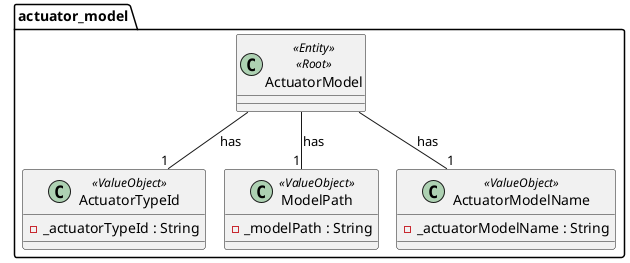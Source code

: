 @startuml
!pragma layout smetana

package actuator_model{

    class ActuatorModel <<Entity>> <<Root>>{

    }

     class ActuatorTypeId <<ValueObject>>{
        - _actuatorTypeId : String
     }

     class ModelPath <<ValueObject>>{
        - _modelPath : String
     }
     class ActuatorModelName <<ValueObject>>{
        - _actuatorModelName : String
     }
}

ActuatorModel  -- "1" ActuatorTypeId : has
ActuatorModel  -- "1" ModelPath : has
ActuatorModel  -- "1" ActuatorModelName : has


@enduml